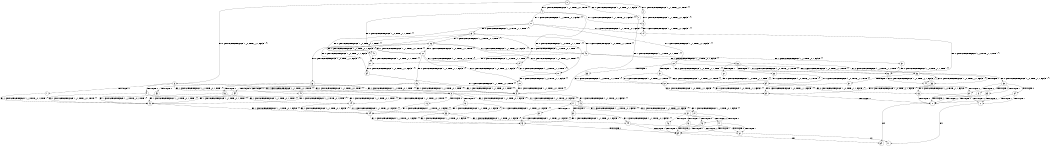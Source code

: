 digraph BCG {
size = "7, 10.5";
center = TRUE;
node [shape = circle];
0 [peripheries = 2];
0 -> 1 [label = "EX !0 !ATOMIC_EXCH_BRANCH (1, +0, TRUE, +1, 1, FALSE) !{}"];
0 -> 2 [label = "EX !1 !ATOMIC_EXCH_BRANCH (1, +1, TRUE, +0, 1, TRUE) !{}"];
0 -> 3 [label = "EX !0 !ATOMIC_EXCH_BRANCH (1, +0, TRUE, +1, 1, FALSE) !{}"];
0 -> 4 [label = "EX !1 !ATOMIC_EXCH_BRANCH (1, +1, TRUE, +0, 1, TRUE) !{}"];
1 -> 5 [label = "EX !1 !ATOMIC_EXCH_BRANCH (1, +1, TRUE, +0, 1, TRUE) !{}"];
2 -> 6 [label = "EX !1 !ATOMIC_EXCH_BRANCH (1, +1, TRUE, +0, 1, FALSE) !{}"];
3 -> 5 [label = "EX !1 !ATOMIC_EXCH_BRANCH (1, +1, TRUE, +0, 1, TRUE) !{}"];
3 -> 7 [label = "TERMINATE !0"];
3 -> 8 [label = "EX !1 !ATOMIC_EXCH_BRANCH (1, +1, TRUE, +0, 1, TRUE) !{}"];
3 -> 9 [label = "TERMINATE !0"];
4 -> 6 [label = "EX !1 !ATOMIC_EXCH_BRANCH (1, +1, TRUE, +0, 1, FALSE) !{}"];
4 -> 10 [label = "EX !0 !ATOMIC_EXCH_BRANCH (1, +0, TRUE, +1, 1, TRUE) !{}"];
4 -> 11 [label = "EX !1 !ATOMIC_EXCH_BRANCH (1, +1, TRUE, +0, 1, FALSE) !{}"];
4 -> 12 [label = "EX !0 !ATOMIC_EXCH_BRANCH (1, +0, TRUE, +1, 1, TRUE) !{}"];
5 -> 13 [label = "EX !1 !ATOMIC_EXCH_BRANCH (1, +1, TRUE, +0, 1, FALSE) !{}"];
6 -> 14 [label = "EX !1 !ATOMIC_EXCH_BRANCH (1, +1, TRUE, +0, 1, FALSE) !{}"];
7 -> 15 [label = "EX !1 !ATOMIC_EXCH_BRANCH (1, +1, TRUE, +0, 1, TRUE) !{}"];
8 -> 13 [label = "EX !1 !ATOMIC_EXCH_BRANCH (1, +1, TRUE, +0, 1, FALSE) !{}"];
8 -> 16 [label = "TERMINATE !0"];
8 -> 17 [label = "EX !1 !ATOMIC_EXCH_BRANCH (1, +1, TRUE, +0, 1, FALSE) !{}"];
8 -> 18 [label = "TERMINATE !0"];
9 -> 15 [label = "EX !1 !ATOMIC_EXCH_BRANCH (1, +1, TRUE, +0, 1, TRUE) !{}"];
9 -> 19 [label = "EX !1 !ATOMIC_EXCH_BRANCH (1, +1, TRUE, +0, 1, TRUE) !{}"];
10 -> 20 [label = "EX !0 !ATOMIC_EXCH_BRANCH (1, +0, TRUE, +1, 1, FALSE) !{}"];
11 -> 14 [label = "EX !1 !ATOMIC_EXCH_BRANCH (1, +1, TRUE, +0, 1, FALSE) !{}"];
11 -> 21 [label = "EX !0 !ATOMIC_EXCH_BRANCH (1, +0, TRUE, +1, 1, TRUE) !{}"];
11 -> 22 [label = "EX !1 !ATOMIC_EXCH_BRANCH (1, +1, TRUE, +0, 1, FALSE) !{}"];
11 -> 23 [label = "EX !0 !ATOMIC_EXCH_BRANCH (1, +0, TRUE, +1, 1, TRUE) !{}"];
12 -> 20 [label = "EX !0 !ATOMIC_EXCH_BRANCH (1, +0, TRUE, +1, 1, FALSE) !{}"];
12 -> 24 [label = "EX !1 !ATOMIC_EXCH_BRANCH (1, +1, TRUE, +0, 1, TRUE) !{}"];
12 -> 25 [label = "EX !0 !ATOMIC_EXCH_BRANCH (1, +0, TRUE, +1, 1, FALSE) !{}"];
12 -> 26 [label = "EX !1 !ATOMIC_EXCH_BRANCH (1, +1, TRUE, +0, 1, TRUE) !{}"];
13 -> 27 [label = "EX !1 !ATOMIC_EXCH_BRANCH (1, +1, TRUE, +0, 1, FALSE) !{}"];
14 -> 28 [label = "EX !0 !ATOMIC_EXCH_BRANCH (1, +0, TRUE, +1, 1, TRUE) !{}"];
15 -> 29 [label = "EX !1 !ATOMIC_EXCH_BRANCH (1, +1, TRUE, +0, 1, FALSE) !{}"];
16 -> 29 [label = "EX !1 !ATOMIC_EXCH_BRANCH (1, +1, TRUE, +0, 1, FALSE) !{}"];
17 -> 27 [label = "EX !1 !ATOMIC_EXCH_BRANCH (1, +1, TRUE, +0, 1, FALSE) !{}"];
17 -> 30 [label = "TERMINATE !0"];
17 -> 31 [label = "EX !1 !ATOMIC_EXCH_BRANCH (1, +1, TRUE, +0, 1, FALSE) !{}"];
17 -> 32 [label = "TERMINATE !0"];
18 -> 29 [label = "EX !1 !ATOMIC_EXCH_BRANCH (1, +1, TRUE, +0, 1, FALSE) !{}"];
18 -> 33 [label = "EX !1 !ATOMIC_EXCH_BRANCH (1, +1, TRUE, +0, 1, FALSE) !{}"];
19 -> 29 [label = "EX !1 !ATOMIC_EXCH_BRANCH (1, +1, TRUE, +0, 1, FALSE) !{}"];
19 -> 33 [label = "EX !1 !ATOMIC_EXCH_BRANCH (1, +1, TRUE, +0, 1, FALSE) !{}"];
20 -> 5 [label = "EX !1 !ATOMIC_EXCH_BRANCH (1, +1, TRUE, +0, 1, TRUE) !{}"];
21 -> 34 [label = "EX !0 !ATOMIC_EXCH_BRANCH (1, +0, TRUE, +1, 1, FALSE) !{}"];
22 -> 28 [label = "EX !0 !ATOMIC_EXCH_BRANCH (1, +0, TRUE, +1, 1, TRUE) !{}"];
22 -> 35 [label = "TERMINATE !1"];
22 -> 36 [label = "EX !0 !ATOMIC_EXCH_BRANCH (1, +0, TRUE, +1, 1, TRUE) !{}"];
22 -> 37 [label = "TERMINATE !1"];
23 -> 34 [label = "EX !0 !ATOMIC_EXCH_BRANCH (1, +0, TRUE, +1, 1, FALSE) !{}"];
23 -> 24 [label = "EX !1 !ATOMIC_EXCH_BRANCH (1, +1, TRUE, +0, 1, TRUE) !{}"];
23 -> 38 [label = "EX !0 !ATOMIC_EXCH_BRANCH (1, +0, TRUE, +1, 1, FALSE) !{}"];
23 -> 26 [label = "EX !1 !ATOMIC_EXCH_BRANCH (1, +1, TRUE, +0, 1, TRUE) !{}"];
24 -> 10 [label = "EX !0 !ATOMIC_EXCH_BRANCH (1, +0, TRUE, +1, 1, TRUE) !{}"];
25 -> 5 [label = "EX !1 !ATOMIC_EXCH_BRANCH (1, +1, TRUE, +0, 1, TRUE) !{}"];
25 -> 39 [label = "TERMINATE !0"];
25 -> 8 [label = "EX !1 !ATOMIC_EXCH_BRANCH (1, +1, TRUE, +0, 1, TRUE) !{}"];
25 -> 40 [label = "TERMINATE !0"];
26 -> 10 [label = "EX !0 !ATOMIC_EXCH_BRANCH (1, +0, TRUE, +1, 1, TRUE) !{}"];
26 -> 41 [label = "EX !1 !ATOMIC_EXCH_BRANCH (1, +1, TRUE, +0, 1, FALSE) !{}"];
26 -> 12 [label = "EX !0 !ATOMIC_EXCH_BRANCH (1, +0, TRUE, +1, 1, TRUE) !{}"];
26 -> 42 [label = "EX !1 !ATOMIC_EXCH_BRANCH (1, +1, TRUE, +0, 1, FALSE) !{}"];
27 -> 43 [label = "TERMINATE !0"];
28 -> 44 [label = "EX !0 !ATOMIC_EXCH_BRANCH (1, +0, TRUE, +1, 1, FALSE) !{}"];
29 -> 45 [label = "EX !1 !ATOMIC_EXCH_BRANCH (1, +1, TRUE, +0, 1, FALSE) !{}"];
30 -> 45 [label = "EX !1 !ATOMIC_EXCH_BRANCH (1, +1, TRUE, +0, 1, FALSE) !{}"];
31 -> 43 [label = "TERMINATE !0"];
31 -> 46 [label = "TERMINATE !1"];
31 -> 47 [label = "TERMINATE !0"];
31 -> 48 [label = "TERMINATE !1"];
32 -> 45 [label = "EX !1 !ATOMIC_EXCH_BRANCH (1, +1, TRUE, +0, 1, FALSE) !{}"];
32 -> 49 [label = "EX !1 !ATOMIC_EXCH_BRANCH (1, +1, TRUE, +0, 1, FALSE) !{}"];
33 -> 45 [label = "EX !1 !ATOMIC_EXCH_BRANCH (1, +1, TRUE, +0, 1, FALSE) !{}"];
33 -> 49 [label = "EX !1 !ATOMIC_EXCH_BRANCH (1, +1, TRUE, +0, 1, FALSE) !{}"];
34 -> 5 [label = "EX !1 !ATOMIC_EXCH_BRANCH (1, +1, TRUE, +0, 1, TRUE) !{}"];
35 -> 50 [label = "EX !0 !ATOMIC_EXCH_BRANCH (1, +0, TRUE, +1, 1, TRUE) !{}"];
36 -> 44 [label = "EX !0 !ATOMIC_EXCH_BRANCH (1, +0, TRUE, +1, 1, FALSE) !{}"];
36 -> 51 [label = "TERMINATE !1"];
36 -> 52 [label = "EX !0 !ATOMIC_EXCH_BRANCH (1, +0, TRUE, +1, 1, FALSE) !{}"];
36 -> 53 [label = "TERMINATE !1"];
37 -> 50 [label = "EX !0 !ATOMIC_EXCH_BRANCH (1, +0, TRUE, +1, 1, TRUE) !{}"];
37 -> 54 [label = "EX !0 !ATOMIC_EXCH_BRANCH (1, +0, TRUE, +1, 1, TRUE) !{}"];
38 -> 5 [label = "EX !1 !ATOMIC_EXCH_BRANCH (1, +1, TRUE, +0, 1, TRUE) !{}"];
38 -> 55 [label = "TERMINATE !0"];
38 -> 8 [label = "EX !1 !ATOMIC_EXCH_BRANCH (1, +1, TRUE, +0, 1, TRUE) !{}"];
38 -> 56 [label = "TERMINATE !0"];
39 -> 15 [label = "EX !1 !ATOMIC_EXCH_BRANCH (1, +1, TRUE, +0, 1, TRUE) !{}"];
40 -> 15 [label = "EX !1 !ATOMIC_EXCH_BRANCH (1, +1, TRUE, +0, 1, TRUE) !{}"];
40 -> 19 [label = "EX !1 !ATOMIC_EXCH_BRANCH (1, +1, TRUE, +0, 1, TRUE) !{}"];
41 -> 21 [label = "EX !0 !ATOMIC_EXCH_BRANCH (1, +0, TRUE, +1, 1, TRUE) !{}"];
42 -> 21 [label = "EX !0 !ATOMIC_EXCH_BRANCH (1, +0, TRUE, +1, 1, TRUE) !{}"];
42 -> 57 [label = "EX !1 !ATOMIC_EXCH_BRANCH (1, +1, TRUE, +0, 1, FALSE) !{}"];
42 -> 23 [label = "EX !0 !ATOMIC_EXCH_BRANCH (1, +0, TRUE, +1, 1, TRUE) !{}"];
42 -> 58 [label = "EX !1 !ATOMIC_EXCH_BRANCH (1, +1, TRUE, +0, 1, FALSE) !{}"];
43 -> 59 [label = "TERMINATE !1"];
44 -> 60 [label = "TERMINATE !0"];
45 -> 59 [label = "TERMINATE !1"];
46 -> 59 [label = "TERMINATE !0"];
47 -> 59 [label = "TERMINATE !1"];
47 -> 61 [label = "TERMINATE !1"];
48 -> 59 [label = "TERMINATE !0"];
48 -> 61 [label = "TERMINATE !0"];
49 -> 59 [label = "TERMINATE !1"];
49 -> 61 [label = "TERMINATE !1"];
50 -> 62 [label = "EX !0 !ATOMIC_EXCH_BRANCH (1, +0, TRUE, +1, 1, FALSE) !{}"];
51 -> 62 [label = "EX !0 !ATOMIC_EXCH_BRANCH (1, +0, TRUE, +1, 1, FALSE) !{}"];
52 -> 60 [label = "TERMINATE !0"];
52 -> 63 [label = "TERMINATE !1"];
52 -> 64 [label = "TERMINATE !0"];
52 -> 65 [label = "TERMINATE !1"];
53 -> 62 [label = "EX !0 !ATOMIC_EXCH_BRANCH (1, +0, TRUE, +1, 1, FALSE) !{}"];
53 -> 66 [label = "EX !0 !ATOMIC_EXCH_BRANCH (1, +0, TRUE, +1, 1, FALSE) !{}"];
54 -> 62 [label = "EX !0 !ATOMIC_EXCH_BRANCH (1, +0, TRUE, +1, 1, FALSE) !{}"];
54 -> 66 [label = "EX !0 !ATOMIC_EXCH_BRANCH (1, +0, TRUE, +1, 1, FALSE) !{}"];
55 -> 15 [label = "EX !1 !ATOMIC_EXCH_BRANCH (1, +1, TRUE, +0, 1, TRUE) !{}"];
56 -> 15 [label = "EX !1 !ATOMIC_EXCH_BRANCH (1, +1, TRUE, +0, 1, TRUE) !{}"];
56 -> 19 [label = "EX !1 !ATOMIC_EXCH_BRANCH (1, +1, TRUE, +0, 1, TRUE) !{}"];
57 -> 28 [label = "EX !0 !ATOMIC_EXCH_BRANCH (1, +0, TRUE, +1, 1, TRUE) !{}"];
58 -> 28 [label = "EX !0 !ATOMIC_EXCH_BRANCH (1, +0, TRUE, +1, 1, TRUE) !{}"];
58 -> 67 [label = "TERMINATE !1"];
58 -> 36 [label = "EX !0 !ATOMIC_EXCH_BRANCH (1, +0, TRUE, +1, 1, TRUE) !{}"];
58 -> 68 [label = "TERMINATE !1"];
59 -> 69 [label = "exit"];
60 -> 70 [label = "TERMINATE !1"];
61 -> 71 [label = "exit"];
62 -> 70 [label = "TERMINATE !0"];
63 -> 70 [label = "TERMINATE !0"];
64 -> 70 [label = "TERMINATE !1"];
64 -> 72 [label = "TERMINATE !1"];
65 -> 70 [label = "TERMINATE !0"];
65 -> 72 [label = "TERMINATE !0"];
66 -> 70 [label = "TERMINATE !0"];
66 -> 72 [label = "TERMINATE !0"];
67 -> 50 [label = "EX !0 !ATOMIC_EXCH_BRANCH (1, +0, TRUE, +1, 1, TRUE) !{}"];
68 -> 50 [label = "EX !0 !ATOMIC_EXCH_BRANCH (1, +0, TRUE, +1, 1, TRUE) !{}"];
68 -> 54 [label = "EX !0 !ATOMIC_EXCH_BRANCH (1, +0, TRUE, +1, 1, TRUE) !{}"];
70 -> 69 [label = "exit"];
72 -> 71 [label = "exit"];
}
